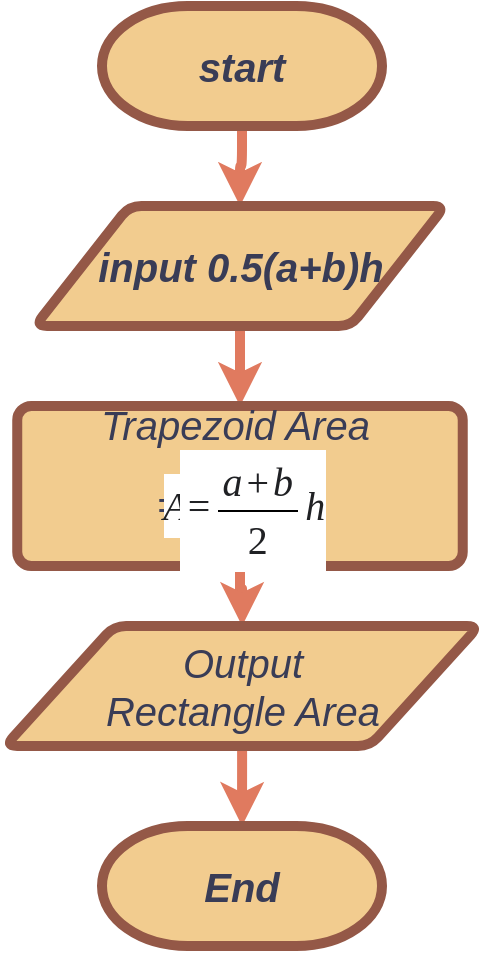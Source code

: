 <mxfile version="24.6.4" type="device">
  <diagram id="C5RBs43oDa-KdzZeNtuy" name="Page-1">
    <mxGraphModel dx="880" dy="460" grid="1" gridSize="10" guides="1" tooltips="1" connect="1" arrows="1" fold="1" page="1" pageScale="1" pageWidth="827" pageHeight="1169" math="0" shadow="0">
      <root>
        <mxCell id="WIyWlLk6GJQsqaUBKTNV-0" />
        <mxCell id="WIyWlLk6GJQsqaUBKTNV-1" parent="WIyWlLk6GJQsqaUBKTNV-0" />
        <mxCell id="X_Vtb1qDiBPKlhScbioj-2" value="" style="edgeStyle=orthogonalEdgeStyle;rounded=1;orthogonalLoop=1;jettySize=auto;html=1;labelBackgroundColor=none;strokeColor=#E07A5F;fontColor=default;strokeWidth=5;" edge="1" parent="WIyWlLk6GJQsqaUBKTNV-1" source="X_Vtb1qDiBPKlhScbioj-0" target="X_Vtb1qDiBPKlhScbioj-1">
          <mxGeometry relative="1" as="geometry" />
        </mxCell>
        <mxCell id="X_Vtb1qDiBPKlhScbioj-0" value="start" style="strokeWidth=5;html=1;shape=mxgraph.flowchart.terminator;whiteSpace=wrap;fontSize=20;fontStyle=3;horizontal=1;verticalAlign=middle;align=center;labelBackgroundColor=none;fillColor=#F2CC8F;strokeColor=#945847;fontColor=#393C56;rounded=1;perimeterSpacing=0;gradientColor=none;fillStyle=auto;gradientDirection=radial;" vertex="1" parent="WIyWlLk6GJQsqaUBKTNV-1">
          <mxGeometry x="230" y="40" width="140" height="60" as="geometry" />
        </mxCell>
        <mxCell id="X_Vtb1qDiBPKlhScbioj-4" value="" style="edgeStyle=orthogonalEdgeStyle;rounded=1;orthogonalLoop=1;jettySize=auto;html=1;labelBackgroundColor=none;strokeColor=#E07A5F;fontColor=default;strokeWidth=5;" edge="1" parent="WIyWlLk6GJQsqaUBKTNV-1" source="X_Vtb1qDiBPKlhScbioj-1" target="X_Vtb1qDiBPKlhScbioj-3">
          <mxGeometry relative="1" as="geometry" />
        </mxCell>
        <mxCell id="X_Vtb1qDiBPKlhScbioj-1" value="input 0.5(a+b)h" style="shape=parallelogram;html=1;strokeWidth=5;perimeter=parallelogramPerimeter;whiteSpace=wrap;rounded=1;arcSize=12;size=0.23;fontSize=20;fontStyle=3;labelBackgroundColor=none;fillColor=#F2CC8F;strokeColor=#945847;fontColor=#393C56;perimeterSpacing=0;gradientColor=none;fillStyle=auto;gradientDirection=radial;" vertex="1" parent="WIyWlLk6GJQsqaUBKTNV-1">
          <mxGeometry x="196.5" y="140" width="205" height="60" as="geometry" />
        </mxCell>
        <mxCell id="X_Vtb1qDiBPKlhScbioj-6" value="" style="edgeStyle=orthogonalEdgeStyle;rounded=1;orthogonalLoop=1;jettySize=auto;html=1;labelBackgroundColor=none;strokeColor=#E07A5F;fontColor=default;strokeWidth=5;" edge="1" parent="WIyWlLk6GJQsqaUBKTNV-1" source="X_Vtb1qDiBPKlhScbioj-3" target="X_Vtb1qDiBPKlhScbioj-5">
          <mxGeometry relative="1" as="geometry" />
        </mxCell>
        <mxCell id="X_Vtb1qDiBPKlhScbioj-3" value="&lt;font style=&quot;font-size: 20px;&quot;&gt;Trapezoid Area&amp;nbsp;&lt;/font&gt;&lt;div&gt;&lt;font style=&quot;font-size: 20px;&quot;&gt;=&lt;/font&gt;&lt;span style=&quot;background-color: initial;&quot;&gt;&amp;nbsp;&lt;/span&gt;&lt;div style=&quot;display: inline-block; position: relative; transition: color 0.05s ease-in-out 0s; margin: -4px -4px -4px -14px; padding: 4px 0px; text-wrap: nowrap; color: rgb(32, 33, 36); font-family: STIXGeneral, Georgia; text-align: start; background-color: rgb(255, 255, 255);&quot; data-var=&quot;A&quot; class=&quot;lr-fy-el lr-fy-eq-elem&quot;&gt;A&lt;/div&gt;&lt;div style=&quot;display: inline-block; position: relative; transition: color 0.05s ease-in-out 0s; padding: 4px 0px; text-wrap: nowrap; color: rgb(32, 33, 36); font-family: STIXGeneral, Georgia; font-style: normal; text-align: start; background-color: rgb(255, 255, 255);&quot; class=&quot;lr-fy-eq-elem lr-fy-eq-add&quot;&gt;&lt;div style=&quot;display: inline-block; position: relative; transition: color 0.05s ease-in-out 0s; margin-left: 0.2em; margin-right: 0.2em;&quot; class=&quot;lr-fy-eq-elem lr-fy-eq-add&quot;&gt;=&lt;/div&gt;&lt;div style=&quot;display: inline-block; position: relative; transition: color 0.05s ease-in-out 0s; margin-top: -1px; margin-bottom: 0px;&quot; class=&quot;lr-fy-eq-elem&quot; data-ver=&quot;0&quot; data-var=&quot;A&quot; data-lr-op=&quot;ipar&quot;&gt;&lt;div style=&quot;display: inline-block; position: relative; transition: color 0.05s ease-in-out 0s;&quot; class=&quot;lr-fy-eq-elem&quot; data-lr-op=&quot;imul&quot;&gt;&lt;div style=&quot;display: inline-block; position: relative; transition: color 0.05s ease-in-out 0s; text-align: center; vertical-align: middle;&quot; class=&quot;lr-fy-eq-elem&quot; data-lr-op=&quot;div&quot;&gt;&lt;div style=&quot;display: inline-block; position: relative; transition: color 0.05s ease-in-out 0s; margin-top: 1px;&quot; class=&quot;lr-fy-eq-elem&quot; data-lr-op=&quot;ipar&quot;&gt;&lt;div style=&quot;display: inline-block; position: relative; transition: color 0.05s ease-in-out 0s;&quot; class=&quot;lr-fy-eq-elem&quot; data-lr-op=&quot;plus&quot;&gt;&lt;div style=&quot;display: inline-block; position: relative; transition: color 0.05s ease-in-out 0s; margin: -4px; padding: 4px; font-style: italic; cursor: pointer;&quot; role=&quot;link&quot; data-var=&quot;a&quot; class=&quot;lr-fy-el lr-fy-eq-elem&quot;&gt;a&lt;/div&gt;&lt;div style=&quot;display: inline-block; position: relative; transition: color 0.05s ease-in-out 0s; margin-left: 0.1em; margin-right: 0.1em;&quot; class=&quot;lr-fy-eq-elem lr-fy-eq-add&quot;&gt;+&lt;/div&gt;&lt;div style=&quot;display: inline-block; position: relative; transition: color 0.05s ease-in-out 0s; margin: -4px; padding: 4px; font-style: italic; cursor: pointer;&quot; role=&quot;link&quot; data-var=&quot;b&quot; class=&quot;lr-fy-el lr-fy-eq-elem&quot;&gt;b&lt;/div&gt;&lt;/div&gt;&lt;/div&gt;&lt;div style=&quot;width: 39.422px; height: 1px; background-color: black; margin-top: 2px; margin-bottom: 2px;&quot; class=&quot;lr-fy-eq-add&quot;&gt;&lt;/div&gt;&lt;div style=&quot;display: inline-block; position: relative; transition: color 0.05s ease-in-out 0s; font-family: STIXGeneral, Times, &amp;quot;Times New Roman&amp;quot;, serif;&quot; class=&quot;lr-fy-ecv lr-fy-eq-elem&quot;&gt;2&lt;/div&gt;&lt;/div&gt;&lt;div style=&quot;display: inline-block; position: relative; transition: color 0.05s ease-in-out 0s; margin-left: 0.2em;&quot; class=&quot;lr-fy-eq-elem lr-fy-eq-add&quot;&gt;&lt;/div&gt;&lt;div style=&quot;display: inline-block; position: relative; transition: color 0.05s ease-in-out 0s; margin: -4px; padding: 4px; font-style: italic; cursor: pointer;&quot; role=&quot;link&quot; data-var=&quot;h&quot; class=&quot;lr-fy-el lr-fy-eq-elem&quot;&gt;h&lt;/div&gt;&lt;/div&gt;&lt;/div&gt;&lt;/div&gt;&lt;/div&gt;" style="rounded=1;whiteSpace=wrap;html=1;absoluteArcSize=1;arcSize=14;strokeWidth=5;fontSize=20;fontStyle=2;labelBackgroundColor=none;fillColor=#F2CC8F;strokeColor=#945847;fontColor=#393C56;glass=0;shadow=0;perimeterSpacing=0;gradientColor=none;fillStyle=auto;gradientDirection=radial;" vertex="1" parent="WIyWlLk6GJQsqaUBKTNV-1">
          <mxGeometry x="187.62" y="240" width="222.75" height="80" as="geometry" />
        </mxCell>
        <mxCell id="X_Vtb1qDiBPKlhScbioj-9" value="" style="edgeStyle=orthogonalEdgeStyle;rounded=1;orthogonalLoop=1;jettySize=auto;html=1;labelBackgroundColor=none;strokeColor=#E07A5F;fontColor=default;strokeWidth=5;" edge="1" parent="WIyWlLk6GJQsqaUBKTNV-1" source="X_Vtb1qDiBPKlhScbioj-5" target="X_Vtb1qDiBPKlhScbioj-8">
          <mxGeometry relative="1" as="geometry" />
        </mxCell>
        <mxCell id="X_Vtb1qDiBPKlhScbioj-5" value="&lt;font style=&quot;font-size: 20px;&quot;&gt;&lt;i&gt;Output&lt;/i&gt;&lt;/font&gt;&lt;div style=&quot;font-size: 20px;&quot;&gt;&lt;font style=&quot;font-size: 20px;&quot;&gt;&lt;i&gt;Rectangle Area&lt;/i&gt;&lt;/font&gt;&lt;/div&gt;" style="shape=parallelogram;html=1;strokeWidth=5;perimeter=parallelogramPerimeter;whiteSpace=wrap;rounded=1;arcSize=12;size=0.23;labelBackgroundColor=none;fillColor=#F2CC8F;strokeColor=#945847;fontColor=#393C56;perimeterSpacing=0;gradientColor=none;fillStyle=auto;gradientDirection=radial;" vertex="1" parent="WIyWlLk6GJQsqaUBKTNV-1">
          <mxGeometry x="181.56" y="350" width="236.88" height="60" as="geometry" />
        </mxCell>
        <mxCell id="X_Vtb1qDiBPKlhScbioj-8" value="End" style="strokeWidth=5;html=1;shape=mxgraph.flowchart.terminator;whiteSpace=wrap;fontSize=20;fontStyle=3;horizontal=1;verticalAlign=middle;align=center;labelBackgroundColor=none;fillColor=#F2CC8F;strokeColor=#945847;fontColor=#393C56;rounded=1;perimeterSpacing=0;gradientColor=none;fillStyle=auto;gradientDirection=radial;" vertex="1" parent="WIyWlLk6GJQsqaUBKTNV-1">
          <mxGeometry x="230" y="450" width="140" height="60" as="geometry" />
        </mxCell>
      </root>
    </mxGraphModel>
  </diagram>
</mxfile>
